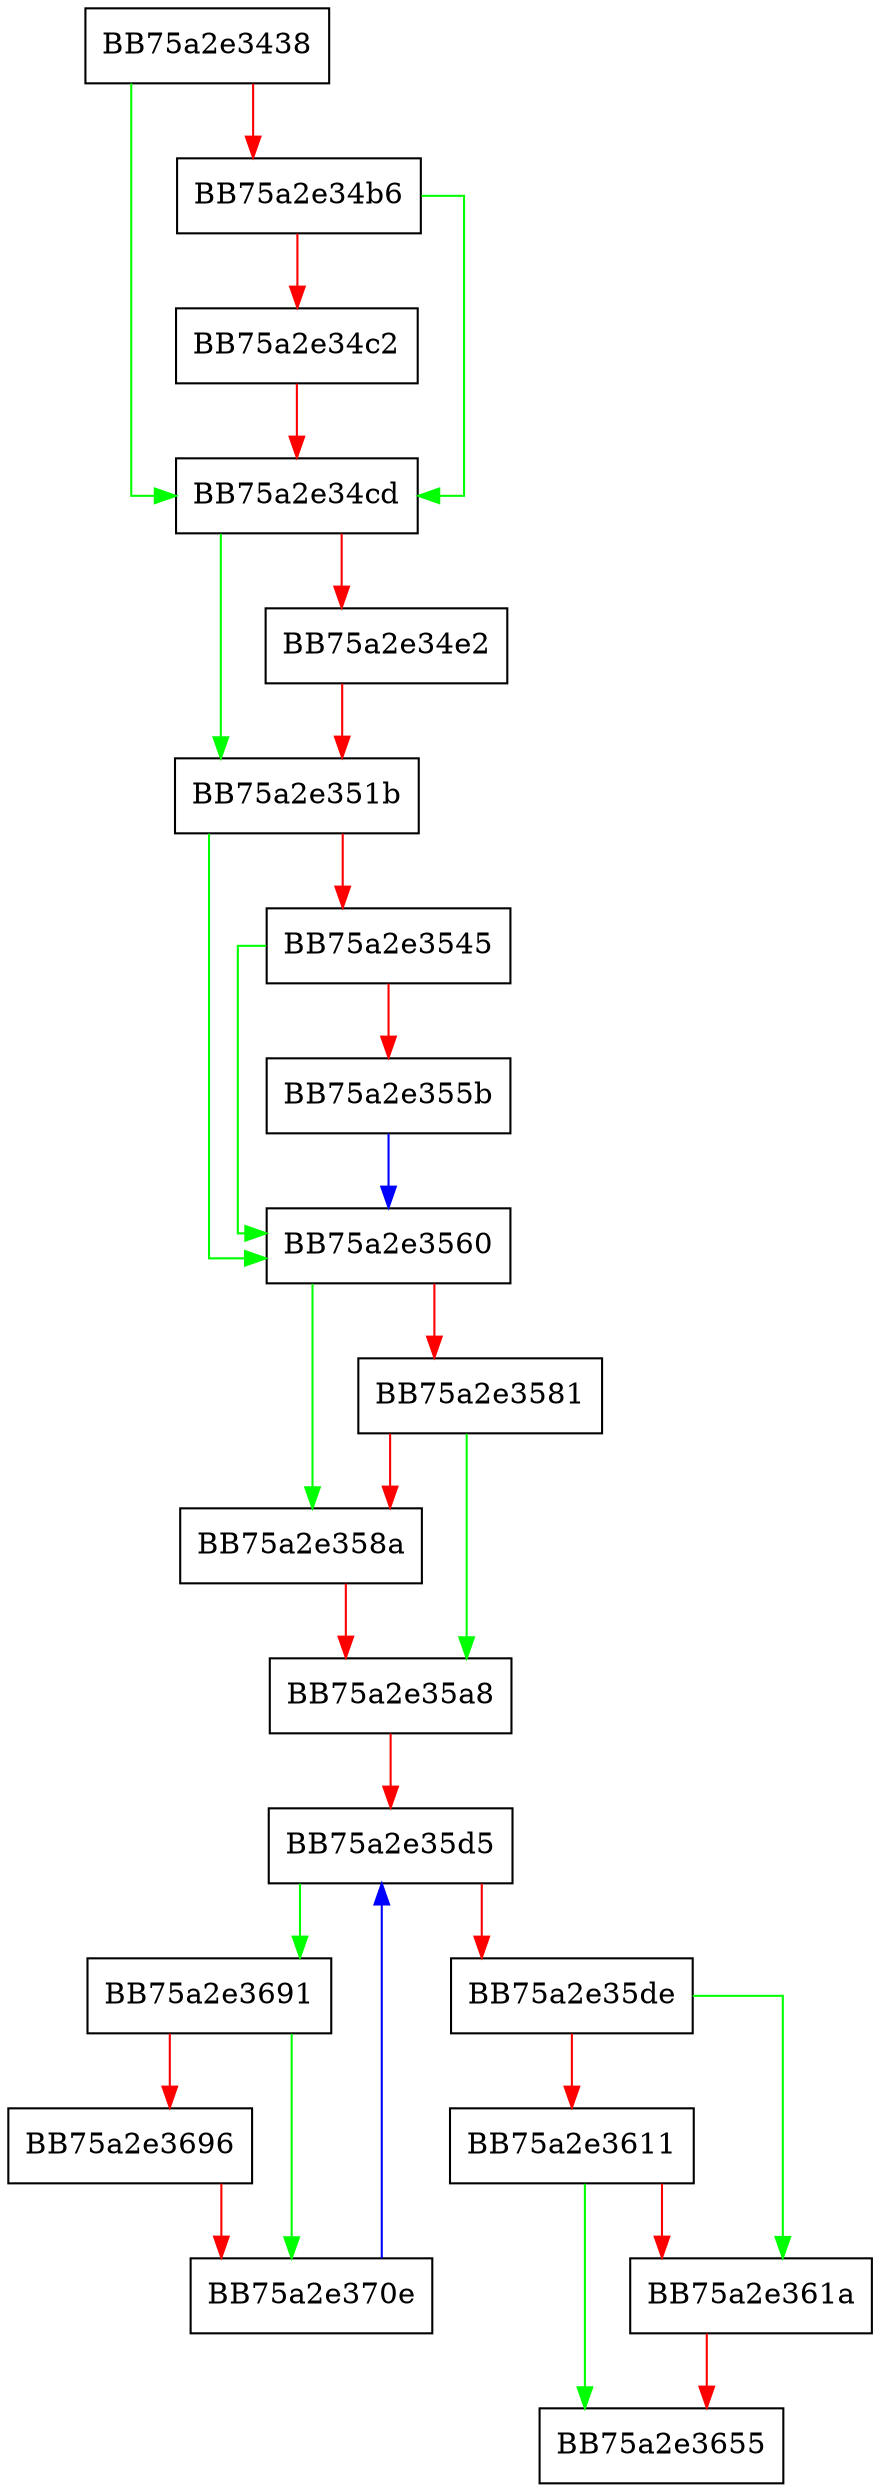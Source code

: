 digraph TestForDetection {
  node [shape="box"];
  graph [splines=ortho];
  BB75a2e3438 -> BB75a2e34cd [color="green"];
  BB75a2e3438 -> BB75a2e34b6 [color="red"];
  BB75a2e34b6 -> BB75a2e34cd [color="green"];
  BB75a2e34b6 -> BB75a2e34c2 [color="red"];
  BB75a2e34c2 -> BB75a2e34cd [color="red"];
  BB75a2e34cd -> BB75a2e351b [color="green"];
  BB75a2e34cd -> BB75a2e34e2 [color="red"];
  BB75a2e34e2 -> BB75a2e351b [color="red"];
  BB75a2e351b -> BB75a2e3560 [color="green"];
  BB75a2e351b -> BB75a2e3545 [color="red"];
  BB75a2e3545 -> BB75a2e3560 [color="green"];
  BB75a2e3545 -> BB75a2e355b [color="red"];
  BB75a2e355b -> BB75a2e3560 [color="blue"];
  BB75a2e3560 -> BB75a2e358a [color="green"];
  BB75a2e3560 -> BB75a2e3581 [color="red"];
  BB75a2e3581 -> BB75a2e35a8 [color="green"];
  BB75a2e3581 -> BB75a2e358a [color="red"];
  BB75a2e358a -> BB75a2e35a8 [color="red"];
  BB75a2e35a8 -> BB75a2e35d5 [color="red"];
  BB75a2e35d5 -> BB75a2e3691 [color="green"];
  BB75a2e35d5 -> BB75a2e35de [color="red"];
  BB75a2e35de -> BB75a2e361a [color="green"];
  BB75a2e35de -> BB75a2e3611 [color="red"];
  BB75a2e3611 -> BB75a2e3655 [color="green"];
  BB75a2e3611 -> BB75a2e361a [color="red"];
  BB75a2e361a -> BB75a2e3655 [color="red"];
  BB75a2e3691 -> BB75a2e370e [color="green"];
  BB75a2e3691 -> BB75a2e3696 [color="red"];
  BB75a2e3696 -> BB75a2e370e [color="red"];
  BB75a2e370e -> BB75a2e35d5 [color="blue"];
}